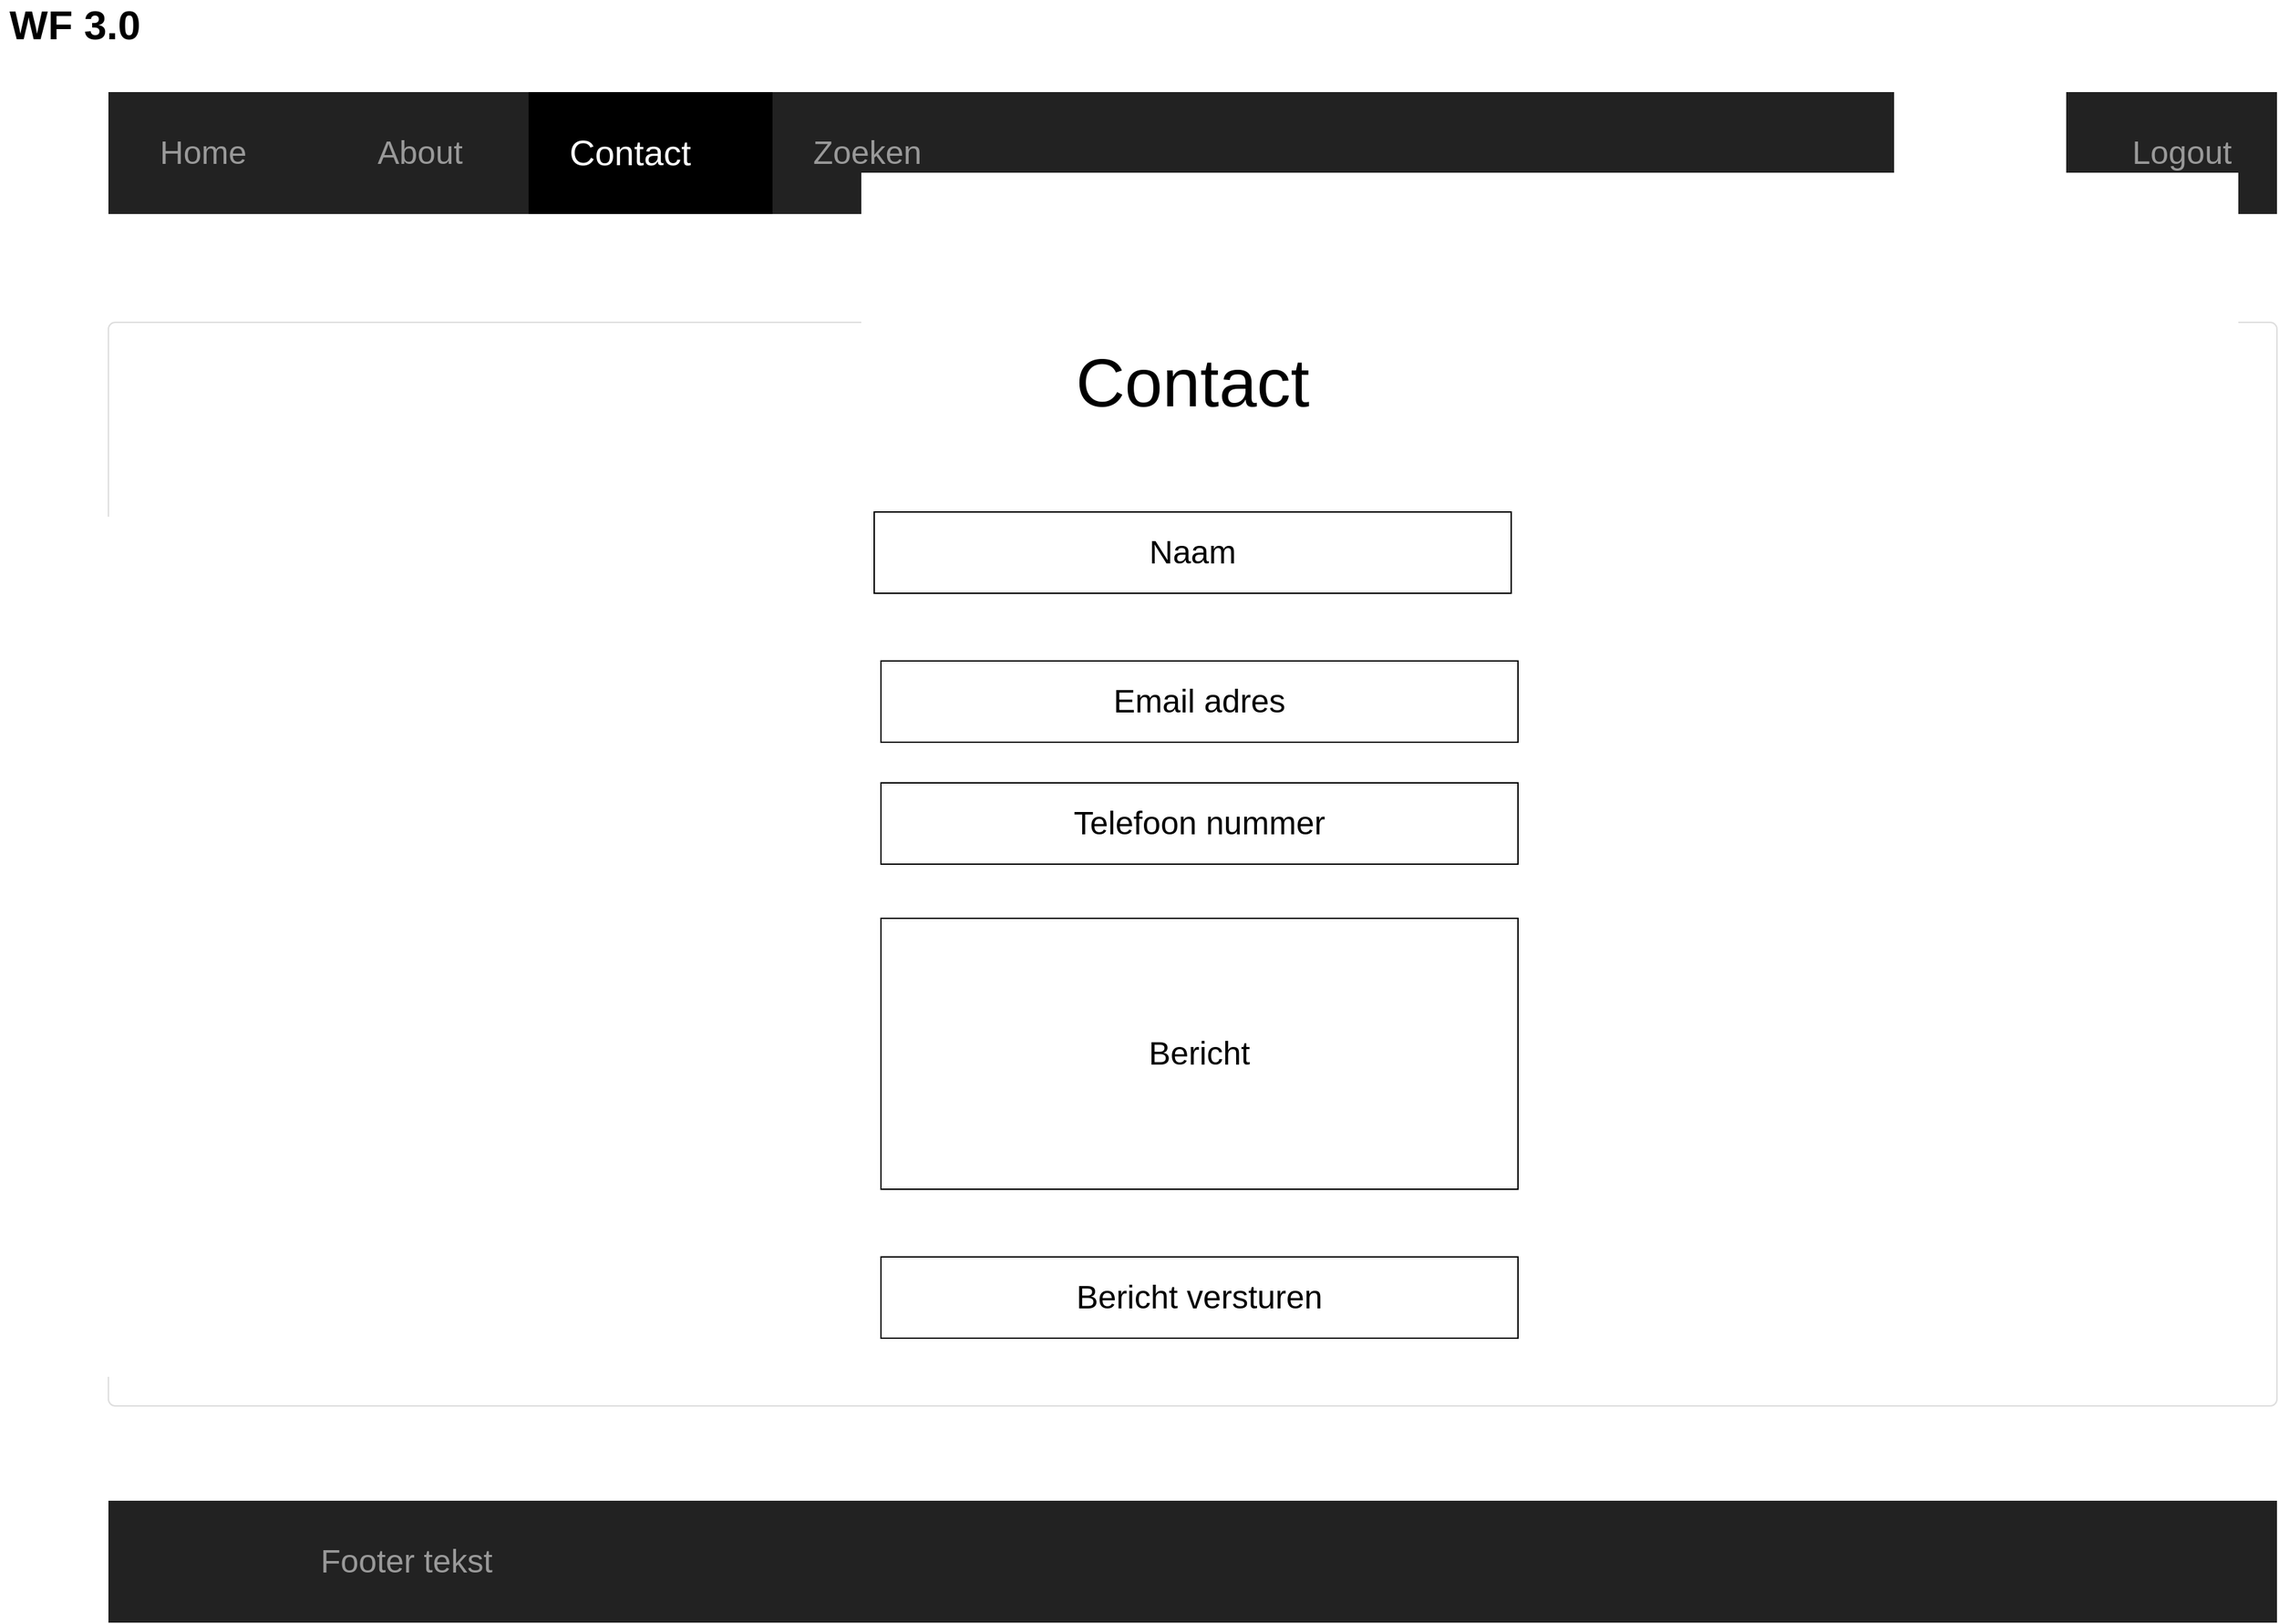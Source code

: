 <mxfile>
    <diagram name="Page-1" id="c9db0220-8083-56f3-ca83-edcdcd058819">
        <mxGraphModel dx="2218" dy="1630" grid="1" gridSize="10" guides="1" tooltips="1" connect="1" arrows="1" fold="1" page="1" pageScale="1.5" pageWidth="1169" pageHeight="827" background="#ffffff" math="0" shadow="0">
            <root>
                <mxCell id="0" style=";html=1;"/>
                <mxCell id="1" style=";html=1;" parent="0"/>
                <mxCell id="3d76a8aef4d5c911-1" value="" style="html=1;shadow=0;dashed=0;shape=mxgraph.bootstrap.rect;fillColor=#222222;strokeColor=none;whiteSpace=wrap;rounded=0;fontSize=12;fontColor=#000000;align=center;" parent="1" vertex="1">
                    <mxGeometry x="80" y="70" width="1600" height="90" as="geometry"/>
                </mxCell>
                <mxCell id="3d76a8aef4d5c911-7" value="Zoeken" style="html=1;shadow=0;dashed=0;fillColor=none;strokeColor=none;shape=mxgraph.bootstrap.rect;fontColor=#999999;whiteSpace=wrap;fontSize=24;" parent="3d76a8aef4d5c911-1" vertex="1">
                    <mxGeometry x="480.014" width="160" height="90" as="geometry"/>
                </mxCell>
                <mxCell id="H9CyvaDkC_5dpCcxhKHN-2" value="Logout" style="html=1;shadow=0;dashed=0;fillColor=none;strokeColor=none;shape=mxgraph.bootstrap.rect;fontColor=#999999;whiteSpace=wrap;fontSize=24;" parent="3d76a8aef4d5c911-1" vertex="1">
                    <mxGeometry x="1460.007" width="140" height="90" as="geometry"/>
                </mxCell>
                <mxCell id="H9CyvaDkC_5dpCcxhKHN-4" value="About" style="html=1;shadow=0;dashed=0;fillColor=none;strokeColor=none;shape=mxgraph.bootstrap.rect;fontColor=#999999;whiteSpace=wrap;fontSize=24;" parent="3d76a8aef4d5c911-1" vertex="1">
                    <mxGeometry x="160.003" width="140" height="90" as="geometry"/>
                </mxCell>
                <mxCell id="sRhOgMImnw6MZSxmUimP-6" value="Contact" style="html=1;shadow=0;dashed=0;shape=mxgraph.bootstrap.rect;fillColor=#000000;strokeColor=none;fontColor=#ffffff;spacingRight=30;whiteSpace=wrap;fontSize=26;" parent="3d76a8aef4d5c911-1" vertex="1">
                    <mxGeometry x="310" width="180" height="90" as="geometry"/>
                </mxCell>
                <mxCell id="sRhOgMImnw6MZSxmUimP-7" value="Home" style="html=1;shadow=0;dashed=0;fillColor=none;strokeColor=none;shape=mxgraph.bootstrap.rect;fontColor=#999999;whiteSpace=wrap;fontSize=24;" parent="3d76a8aef4d5c911-1" vertex="1">
                    <mxGeometry x="-0.003" width="140" height="90" as="geometry"/>
                </mxCell>
                <mxCell id="3d76a8aef4d5c911-17" value="WF 3.0" style="html=1;shadow=0;dashed=0;shape=mxgraph.bootstrap.rect;strokeColor=none;fillColor=none;fontColor=#000000;align=left;spacingLeft=5;whiteSpace=wrap;rounded=0;fontStyle=1;fontSize=30;" parent="1" vertex="1">
                    <mxGeometry y="10" width="200" height="20" as="geometry"/>
                </mxCell>
                <mxCell id="3d76a8aef4d5c911-24" value="&lt;div style=&quot;&quot;&gt;&lt;span style=&quot;font-size: 50px; background-color: initial;&quot;&gt;Contact&lt;/span&gt;&lt;/div&gt;&lt;font style=&quot;&quot;&gt;&lt;div style=&quot;&quot;&gt;&lt;span style=&quot;font-size: 50px;&quot;&gt;&lt;br&gt;&lt;/span&gt;&lt;/div&gt;&lt;span style=&quot;color: rgba(0, 0, 0, 0); font-family: monospace; font-size: 0px; text-align: start;&quot;&gt;%3CmxGraphModel%3E%3Croot%3E%3CmxCell%20id%3D%220%22%2F%3E%3CmxCell%20id%3D%221%22%20parent%3D%220%22%2F%3E%3CmxCell%20id%3D%222%22%20value%3D%22%26lt%3Bfont%20style%3D%26quot%3Bfont-size%3A%2050px%26quot%3B%26gt%3BTitel...%26lt%3Bbr%26gt%3B%26lt%3B%2Ffont%26gt%3B%22%20style%3D%22html%3D1%3Bshadow%3D0%3Bdashed%3D0%3Bshape%3Dmxgraph.bootstrap.rrect%3BrSize%3D5%3BfontSize%3D12%3BstrokeColor%3D%23dddddd%3Balign%3Dleft%3Bspacing%3D10%3BverticalAlign%3Dtop%3BwhiteSpace%3Dwrap%3Brounded%3D0%3B%22%20vertex%3D%221%22%20parent%3D%221%22%3E%3CmxGeometry%20x%3D%2280%22%20y%3D%22270%22%20width%3D%22683%22%20height%3D%2290%22%20as%3D%22geometry%22%2F%3E%3C%2FmxCell%3E%3C%2Froot%3E%3C%2FmxGraphModel%3E&lt;/span&gt;&lt;span style=&quot;font-size: 50px;&quot;&gt;&lt;div style=&quot;&quot;&gt;&lt;span style=&quot;color: rgba(0, 0, 0, 0); font-family: monospace; font-size: 0px; text-align: start;&quot;&gt;ff 3CmxGraphModel%3E%3Croot%3E%3CmxCell%20id%3D%220%22%2F%3E%3CmxCell%20id%3D%221%22%20parent%3D%220%22%2F%3E%3CmxCell%20id%3D%222%22%20value%3D%22%26lt%3Bfont%20style%3D%26quot%3Bfont-size%3A%2050px%26quot%3B%26gt%3BTitel...%26lt%3Bbr%26gt%3B%26lt%3B%2Ffont%26gt%3B%22%20style%3D%22html%3D1%3Bshadow%3D0%3Bdashed%3D0%3Bshape%3Dmxgraph.bootstrap.rrect%3BrSize%3D5%3BfontSize%3D12%3BstrokeColor%3D%23dddddd%3Balign%3Dleft%3Bspacing%3D10%3BverticalAlign%3Dtop%3BwhiteSpace%3Dwrap%3Brounded%3D0%3B%22%20vertex%3D%221%22%20parent%3D%221%22%3E%3CmxGeometry%20x%3D%2280%22%20y%3D%22270%22%20width%3D%22683%22%20height%3D%2290%22%20as%3D%22geometry%22%2F%3E%3C%2FmxCell%3E%3C%2Froot%3E%3C%2FmxGraphModel%3Erdeder&lt;/span&gt;&lt;br&gt;&lt;/div&gt;&lt;/span&gt;&lt;/font&gt;" style="html=1;shadow=0;dashed=0;shape=mxgraph.bootstrap.rrect;rSize=5;fontSize=12;strokeColor=#dddddd;align=center;spacing=10;verticalAlign=top;whiteSpace=wrap;rounded=0;" parent="1" vertex="1">
                    <mxGeometry x="80" y="240" width="1600" height="800" as="geometry"/>
                </mxCell>
                <mxCell id="H9CyvaDkC_5dpCcxhKHN-5" value="" style="html=1;shadow=0;dashed=0;shape=mxgraph.bootstrap.rect;fillColor=#222222;strokeColor=none;whiteSpace=wrap;rounded=0;fontSize=12;fontColor=#000000;align=center;" parent="1" vertex="1">
                    <mxGeometry x="80" y="1110" width="1600" height="90" as="geometry"/>
                </mxCell>
                <mxCell id="H9CyvaDkC_5dpCcxhKHN-9" value="Footer tekst" style="html=1;shadow=0;dashed=0;fillColor=none;strokeColor=none;shape=mxgraph.bootstrap.rect;fontColor=#999999;whiteSpace=wrap;fontSize=24;" parent="H9CyvaDkC_5dpCcxhKHN-5" vertex="1">
                    <mxGeometry x="50" width="340" height="90" as="geometry"/>
                </mxCell>
                <mxCell id="sRhOgMImnw6MZSxmUimP-1" value="&lt;font style=&quot;font-size: 24px;&quot;&gt;Naam&lt;/font&gt;" style="rounded=0;whiteSpace=wrap;html=1;" parent="1" vertex="1">
                    <mxGeometry x="645" y="380" width="470" height="60" as="geometry"/>
                </mxCell>
                <mxCell id="sRhOgMImnw6MZSxmUimP-2" value="&lt;font style=&quot;font-size: 24px;&quot;&gt;Email adres&lt;/font&gt;" style="rounded=0;whiteSpace=wrap;html=1;" parent="1" vertex="1">
                    <mxGeometry x="650" y="490" width="470" height="60" as="geometry"/>
                </mxCell>
                <mxCell id="sRhOgMImnw6MZSxmUimP-3" value="&lt;font style=&quot;font-size: 24px;&quot;&gt;Telefoon nummer&lt;/font&gt;" style="rounded=0;whiteSpace=wrap;html=1;" parent="1" vertex="1">
                    <mxGeometry x="650" y="580" width="470" height="60" as="geometry"/>
                </mxCell>
                <mxCell id="sRhOgMImnw6MZSxmUimP-4" value="&lt;font style=&quot;font-size: 24px;&quot;&gt;Bericht&lt;/font&gt;" style="rounded=0;whiteSpace=wrap;html=1;" parent="1" vertex="1">
                    <mxGeometry x="650" y="680" width="470" height="200" as="geometry"/>
                </mxCell>
                <mxCell id="sRhOgMImnw6MZSxmUimP-5" value="&lt;font style=&quot;font-size: 24px;&quot;&gt;Bericht versturen&lt;/font&gt;" style="rounded=0;whiteSpace=wrap;html=1;" parent="1" vertex="1">
                    <mxGeometry x="650" y="930" width="470" height="60" as="geometry"/>
                </mxCell>
            </root>
        </mxGraphModel>
    </diagram>
</mxfile>